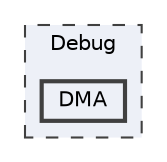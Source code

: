 digraph "Debug/DMA"
{
 // LATEX_PDF_SIZE
  bgcolor="transparent";
  edge [fontname=Helvetica,fontsize=10,labelfontname=Helvetica,labelfontsize=10];
  node [fontname=Helvetica,fontsize=10,shape=box,height=0.2,width=0.4];
  compound=true
  subgraph clusterdir_faa8bedbcbaa373d57b77d9219afda20 {
    graph [ bgcolor="#edf0f7", pencolor="grey25", label="Debug", fontname=Helvetica,fontsize=10 style="filled,dashed", URL="dir_faa8bedbcbaa373d57b77d9219afda20.html",tooltip=""]
  dir_9c2f1b3a655711fef3fff6b0fa632c52 [label="DMA", fillcolor="#edf0f7", color="grey25", style="filled,bold", URL="dir_9c2f1b3a655711fef3fff6b0fa632c52.html",tooltip=""];
  }
}
